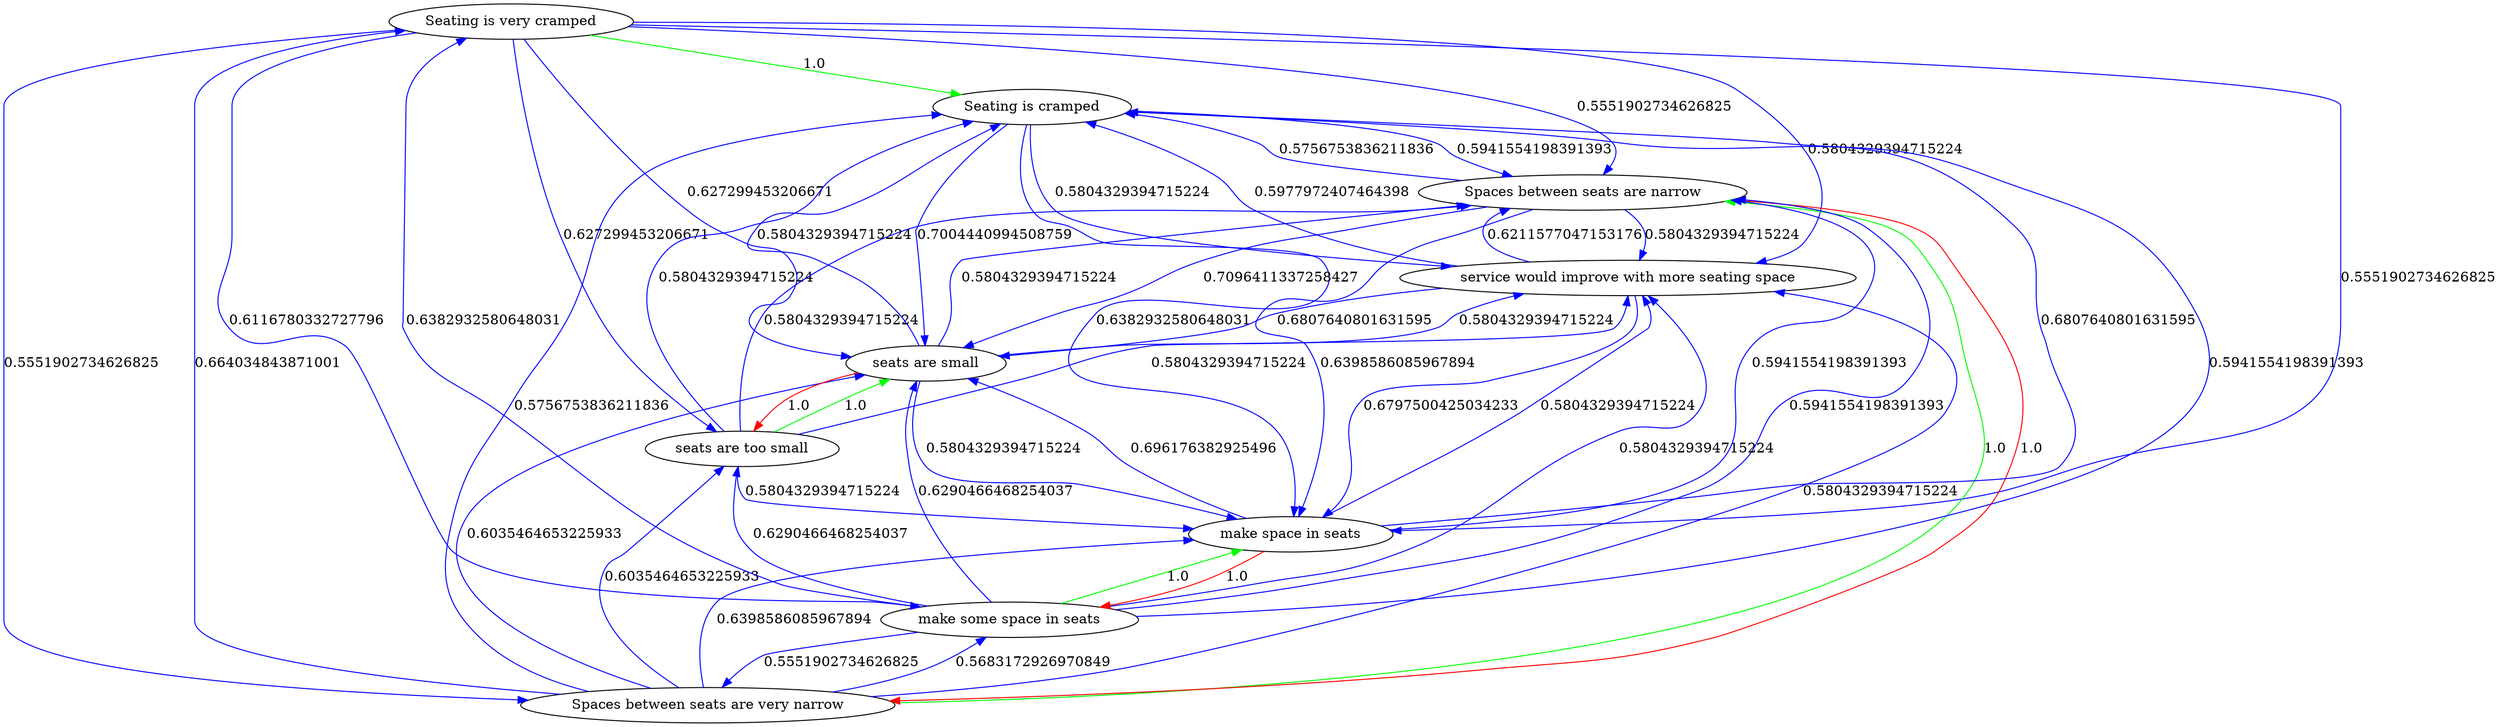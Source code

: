 digraph rawGraph {
"Seating is very cramped";"Seating is cramped";"Spaces between seats are very narrow";"Spaces between seats are narrow";"make some space in seats";"make space in seats";"seats are too small";"seats are small";"service would improve with more seating space";"Seating is very cramped" -> "Seating is cramped" [label=1.0] [color=green]
"Spaces between seats are very narrow" -> "Spaces between seats are narrow" [label=1.0] [color=green]
"Spaces between seats are narrow" -> "Spaces between seats are very narrow" [label=1.0] [color=red]
"Spaces between seats are narrow" -> "Seating is cramped" [label=0.5756753836211836] [color=blue]
"Spaces between seats are very narrow" -> "Seating is very cramped" [label=0.664034843871001] [color=blue]
"Spaces between seats are very narrow" -> "Seating is cramped" [label=0.5756753836211836] [color=blue]
"make some space in seats" -> "make space in seats" [label=1.0] [color=green]
"make space in seats" -> "make some space in seats" [label=1.0] [color=red]
"Spaces between seats are narrow" -> "make space in seats" [label=0.6398586085967894] [color=blue]
"make space in seats" -> "Spaces between seats are narrow" [label=0.5941554198391393] [color=blue]
"Spaces between seats are very narrow" -> "make some space in seats" [label=0.5683172926970849] [color=blue]
"make some space in seats" -> "Spaces between seats are very narrow" [label=0.5551902734626825] [color=blue]
"make space in seats" -> "Seating is cramped" [label=0.6807640801631595] [color=blue]
"Seating is cramped" -> "make space in seats" [label=0.6382932580648031] [color=blue]
"Seating is very cramped" -> "make some space in seats" [label=0.6116780332727796] [color=blue]
"make some space in seats" -> "Seating is very cramped" [label=0.6382932580648031] [color=blue]
"Seating is very cramped" -> "Spaces between seats are very narrow" [label=0.5551902734626825] [color=blue]
"Spaces between seats are very narrow" -> "make space in seats" [label=0.6398586085967894] [color=blue]
"make some space in seats" -> "Spaces between seats are narrow" [label=0.5941554198391393] [color=blue]
"make some space in seats" -> "Seating is cramped" [label=0.5941554198391393] [color=blue]
"seats are too small" -> "seats are small" [label=1.0] [color=green]
"seats are small" -> "seats are too small" [label=1.0] [color=red]
"make space in seats" -> "seats are small" [label=0.696176382925496] [color=blue]
"make some space in seats" -> "seats are too small" [label=0.6290466468254037] [color=blue]
"Spaces between seats are narrow" -> "seats are small" [label=0.7096411337258427] [color=blue]
"Spaces between seats are very narrow" -> "seats are too small" [label=0.6035464653225933] [color=blue]
"Seating is cramped" -> "seats are small" [label=0.7004440994508759] [color=blue]
"Seating is very cramped" -> "seats are too small" [label=0.627299453206671] [color=blue]
"Seating is very cramped" -> "seats are small" [label=0.627299453206671] [color=blue]
"Spaces between seats are very narrow" -> "seats are small" [label=0.6035464653225933] [color=blue]
"make some space in seats" -> "seats are small" [label=0.6290466468254037] [color=blue]
"service would improve with more seating space" -> "make space in seats" [label=0.6797500425034233] [color=blue]
"service would improve with more seating space" -> "Spaces between seats are narrow" [label=0.6211577047153176] [color=blue]
"seats are small" -> "service would improve with more seating space" [label=0.5804329394715224] [color=blue]
"service would improve with more seating space" -> "seats are small" [label=0.6807640801631595] [color=blue]
"service would improve with more seating space" -> "Seating is cramped" [label=0.5977972407464398] [color=blue]
"Seating is very cramped" -> "Spaces between seats are narrow" [label=0.5551902734626825] [color=blue]
"Seating is very cramped" -> "make space in seats" [label=0.5551902734626825] [color=blue]
"Seating is very cramped" -> "service would improve with more seating space" [label=0.5804329394715224] [color=blue]
"Seating is cramped" -> "Spaces between seats are narrow" [label=0.5941554198391393] [color=blue]
"Seating is cramped" -> "service would improve with more seating space" [label=0.5804329394715224] [color=blue]
"Spaces between seats are very narrow" -> "service would improve with more seating space" [label=0.5804329394715224] [color=blue]
"Spaces between seats are narrow" -> "service would improve with more seating space" [label=0.5804329394715224] [color=blue]
"make some space in seats" -> "service would improve with more seating space" [label=0.5804329394715224] [color=blue]
"make space in seats" -> "service would improve with more seating space" [label=0.5804329394715224] [color=blue]
"seats are too small" -> "service would improve with more seating space" [label=0.5804329394715224] [color=blue]
"seats are small" -> "make space in seats" [label=0.5804329394715224] [color=blue]
"seats are small" -> "Spaces between seats are narrow" [label=0.5804329394715224] [color=blue]
"seats are small" -> "Seating is cramped" [label=0.5804329394715224] [color=blue]
"seats are too small" -> "make space in seats" [label=0.5804329394715224] [color=blue]
"seats are too small" -> "Spaces between seats are narrow" [label=0.5804329394715224] [color=blue]
"seats are too small" -> "Seating is cramped" [label=0.5804329394715224] [color=blue]
}